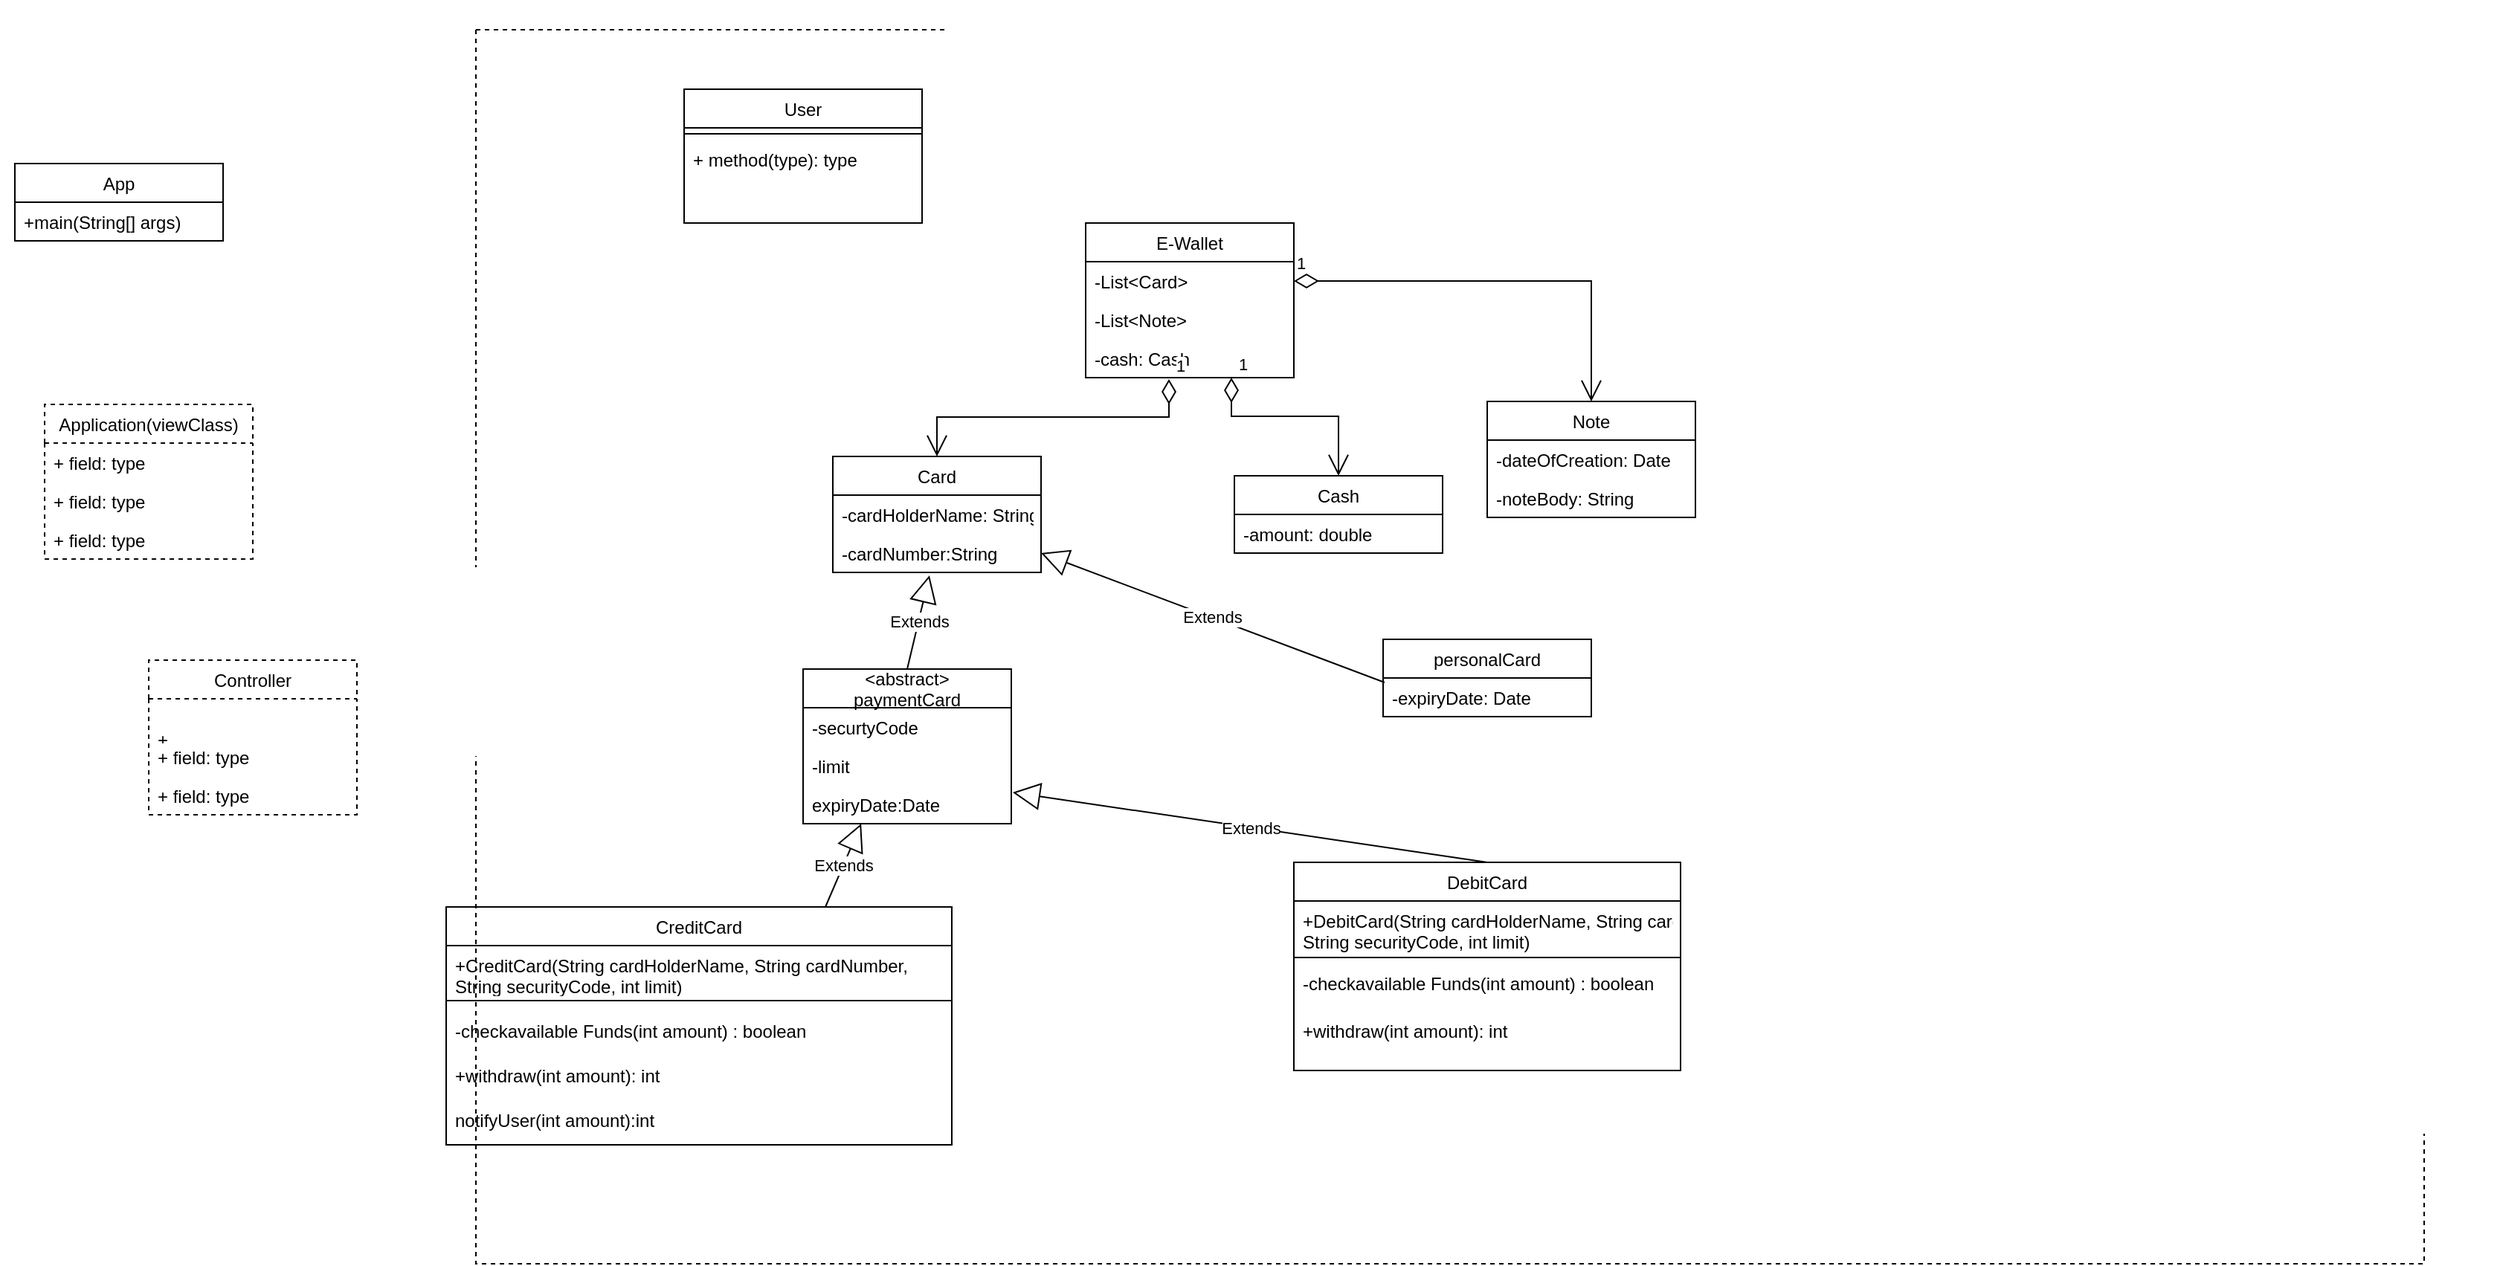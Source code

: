 <mxfile version="17.4.0" type="device"><diagram id="SriO0tikRZakyH3GUwJB" name="Page-1"><mxGraphModel dx="2512" dy="791" grid="1" gridSize="10" guides="1" tooltips="1" connect="1" arrows="1" fold="1" page="1" pageScale="1" pageWidth="850" pageHeight="1100" math="0" shadow="0"><root><mxCell id="0"/><mxCell id="1" parent="0"/><mxCell id="o3du1lpr4IwWs8fPAXoU-64" value="" style="group" vertex="1" connectable="0" parent="1"><mxGeometry x="-710" width="1680" height="850" as="geometry"/></mxCell><mxCell id="o3du1lpr4IwWs8fPAXoU-21" value="DebitCard" style="swimlane;fontStyle=0;childLayout=stackLayout;horizontal=1;startSize=26;fillColor=none;horizontalStack=0;resizeParent=1;resizeParentMax=0;resizeLast=0;collapsible=1;marginBottom=0;" vertex="1" parent="o3du1lpr4IwWs8fPAXoU-64"><mxGeometry x="870" y="580" width="260" height="140" as="geometry"/></mxCell><mxCell id="o3du1lpr4IwWs8fPAXoU-23" value="+DebitCard(String cardHolderName, String cardNumber,&#xA;String securityCode, int limit)" style="text;strokeColor=none;fillColor=none;align=left;verticalAlign=top;spacingLeft=4;spacingRight=4;overflow=hidden;rotatable=0;points=[[0,0.5],[1,0.5]];portConstraint=eastwest;" vertex="1" parent="o3du1lpr4IwWs8fPAXoU-21"><mxGeometry y="26" width="260" height="34" as="geometry"/></mxCell><mxCell id="o3du1lpr4IwWs8fPAXoU-47" value="" style="line;strokeWidth=1;fillColor=none;align=left;verticalAlign=middle;spacingTop=-1;spacingLeft=3;spacingRight=3;rotatable=0;labelPosition=right;points=[];portConstraint=eastwest;" vertex="1" parent="o3du1lpr4IwWs8fPAXoU-21"><mxGeometry y="60" width="260" height="8" as="geometry"/></mxCell><mxCell id="o3du1lpr4IwWs8fPAXoU-24" value="-checkavailable Funds(int amount) : boolean" style="text;strokeColor=none;fillColor=none;align=left;verticalAlign=top;spacingLeft=4;spacingRight=4;overflow=hidden;rotatable=0;points=[[0,0.5],[1,0.5]];portConstraint=eastwest;" vertex="1" parent="o3du1lpr4IwWs8fPAXoU-21"><mxGeometry y="68" width="260" height="32" as="geometry"/></mxCell><mxCell id="o3du1lpr4IwWs8fPAXoU-49" value="+withdraw(int amount): int" style="text;strokeColor=none;fillColor=none;align=left;verticalAlign=top;spacingLeft=4;spacingRight=4;overflow=hidden;rotatable=0;points=[[0,0.5],[1,0.5]];portConstraint=eastwest;" vertex="1" parent="o3du1lpr4IwWs8fPAXoU-21"><mxGeometry y="100" width="260" height="40" as="geometry"/></mxCell><mxCell id="o3du1lpr4IwWs8fPAXoU-29" value="personalCard" style="swimlane;fontStyle=0;childLayout=stackLayout;horizontal=1;startSize=26;fillColor=none;horizontalStack=0;resizeParent=1;resizeParentMax=0;resizeLast=0;collapsible=1;marginBottom=0;" vertex="1" parent="o3du1lpr4IwWs8fPAXoU-64"><mxGeometry x="930" y="430" width="140" height="52" as="geometry"/></mxCell><mxCell id="o3du1lpr4IwWs8fPAXoU-31" value="-expiryDate: Date" style="text;strokeColor=none;fillColor=none;align=left;verticalAlign=top;spacingLeft=4;spacingRight=4;overflow=hidden;rotatable=0;points=[[0,0.5],[1,0.5]];portConstraint=eastwest;" vertex="1" parent="o3du1lpr4IwWs8fPAXoU-29"><mxGeometry y="26" width="140" height="26" as="geometry"/></mxCell><mxCell id="o3du1lpr4IwWs8fPAXoU-33" value="&lt;abstract&gt;&#xA;paymentCard" style="swimlane;fontStyle=0;childLayout=stackLayout;horizontal=1;startSize=26;fillColor=none;horizontalStack=0;resizeParent=1;resizeParentMax=0;resizeLast=0;collapsible=1;marginBottom=0;" vertex="1" parent="o3du1lpr4IwWs8fPAXoU-64"><mxGeometry x="540" y="450" width="140" height="104" as="geometry"/></mxCell><mxCell id="o3du1lpr4IwWs8fPAXoU-36" value="-securtyCode" style="text;strokeColor=none;fillColor=none;align=left;verticalAlign=top;spacingLeft=4;spacingRight=4;overflow=hidden;rotatable=0;points=[[0,0.5],[1,0.5]];portConstraint=eastwest;" vertex="1" parent="o3du1lpr4IwWs8fPAXoU-33"><mxGeometry y="26" width="140" height="26" as="geometry"/></mxCell><mxCell id="o3du1lpr4IwWs8fPAXoU-50" value="-limit" style="text;strokeColor=none;fillColor=none;align=left;verticalAlign=top;spacingLeft=4;spacingRight=4;overflow=hidden;rotatable=0;points=[[0,0.5],[1,0.5]];portConstraint=eastwest;" vertex="1" parent="o3du1lpr4IwWs8fPAXoU-33"><mxGeometry y="52" width="140" height="26" as="geometry"/></mxCell><mxCell id="o3du1lpr4IwWs8fPAXoU-59" value="expiryDate:Date" style="text;strokeColor=none;fillColor=none;align=left;verticalAlign=top;spacingLeft=4;spacingRight=4;overflow=hidden;rotatable=0;points=[[0,0.5],[1,0.5]];portConstraint=eastwest;" vertex="1" parent="o3du1lpr4IwWs8fPAXoU-33"><mxGeometry y="78" width="140" height="26" as="geometry"/></mxCell><mxCell id="o3du1lpr4IwWs8fPAXoU-42" value="User" style="swimlane;fontStyle=0;align=center;verticalAlign=top;childLayout=stackLayout;horizontal=1;startSize=26;horizontalStack=0;resizeParent=1;resizeParentMax=0;resizeLast=0;collapsible=1;marginBottom=0;" vertex="1" parent="o3du1lpr4IwWs8fPAXoU-64"><mxGeometry x="460" y="60" width="160" height="90" as="geometry"/></mxCell><mxCell id="o3du1lpr4IwWs8fPAXoU-44" value="" style="line;strokeWidth=1;fillColor=none;align=left;verticalAlign=middle;spacingTop=-1;spacingLeft=3;spacingRight=3;rotatable=0;labelPosition=right;points=[];portConstraint=eastwest;" vertex="1" parent="o3du1lpr4IwWs8fPAXoU-42"><mxGeometry y="26" width="160" height="8" as="geometry"/></mxCell><mxCell id="o3du1lpr4IwWs8fPAXoU-45" value="+ method(type): type" style="text;strokeColor=none;fillColor=none;align=left;verticalAlign=top;spacingLeft=4;spacingRight=4;overflow=hidden;rotatable=0;points=[[0,0.5],[1,0.5]];portConstraint=eastwest;" vertex="1" parent="o3du1lpr4IwWs8fPAXoU-42"><mxGeometry y="34" width="160" height="56" as="geometry"/></mxCell><mxCell id="o3du1lpr4IwWs8fPAXoU-1" value="App" style="swimlane;fontStyle=0;childLayout=stackLayout;horizontal=1;startSize=26;fillColor=none;horizontalStack=0;resizeParent=1;resizeParentMax=0;resizeLast=0;collapsible=1;marginBottom=0;" vertex="1" parent="o3du1lpr4IwWs8fPAXoU-64"><mxGeometry x="10" y="110" width="140" height="52" as="geometry"/></mxCell><mxCell id="o3du1lpr4IwWs8fPAXoU-2" value="+main(String[] args)" style="text;strokeColor=none;fillColor=none;align=left;verticalAlign=top;spacingLeft=4;spacingRight=4;overflow=hidden;rotatable=0;points=[[0,0.5],[1,0.5]];portConstraint=eastwest;" vertex="1" parent="o3du1lpr4IwWs8fPAXoU-1"><mxGeometry y="26" width="140" height="26" as="geometry"/></mxCell><mxCell id="o3du1lpr4IwWs8fPAXoU-61" value="" style="swimlane;startSize=0;dashed=1;" vertex="1" parent="o3du1lpr4IwWs8fPAXoU-64"><mxGeometry x="320" y="20" width="1310" height="830" as="geometry"/></mxCell><mxCell id="o3du1lpr4IwWs8fPAXoU-13" value="Cash" style="swimlane;fontStyle=0;childLayout=stackLayout;horizontal=1;startSize=26;fillColor=none;horizontalStack=0;resizeParent=1;resizeParentMax=0;resizeLast=0;collapsible=1;marginBottom=0;" vertex="1" parent="o3du1lpr4IwWs8fPAXoU-61"><mxGeometry x="510" y="300" width="140" height="52" as="geometry"/></mxCell><mxCell id="o3du1lpr4IwWs8fPAXoU-14" value="-amount: double" style="text;strokeColor=none;fillColor=none;align=left;verticalAlign=top;spacingLeft=4;spacingRight=4;overflow=hidden;rotatable=0;points=[[0,0.5],[1,0.5]];portConstraint=eastwest;" vertex="1" parent="o3du1lpr4IwWs8fPAXoU-13"><mxGeometry y="26" width="140" height="26" as="geometry"/></mxCell><mxCell id="o3du1lpr4IwWs8fPAXoU-5" value="E-Wallet" style="swimlane;fontStyle=0;childLayout=stackLayout;horizontal=1;startSize=26;fillColor=none;horizontalStack=0;resizeParent=1;resizeParentMax=0;resizeLast=0;collapsible=1;marginBottom=0;" vertex="1" parent="o3du1lpr4IwWs8fPAXoU-61"><mxGeometry x="410" y="130" width="140" height="104" as="geometry"/></mxCell><mxCell id="o3du1lpr4IwWs8fPAXoU-6" value="-List&lt;Card&gt;" style="text;strokeColor=none;fillColor=none;align=left;verticalAlign=top;spacingLeft=4;spacingRight=4;overflow=hidden;rotatable=0;points=[[0,0.5],[1,0.5]];portConstraint=eastwest;" vertex="1" parent="o3du1lpr4IwWs8fPAXoU-5"><mxGeometry y="26" width="140" height="26" as="geometry"/></mxCell><mxCell id="o3du1lpr4IwWs8fPAXoU-7" value="-List&lt;Note&gt;" style="text;strokeColor=none;fillColor=none;align=left;verticalAlign=top;spacingLeft=4;spacingRight=4;overflow=hidden;rotatable=0;points=[[0,0.5],[1,0.5]];portConstraint=eastwest;" vertex="1" parent="o3du1lpr4IwWs8fPAXoU-5"><mxGeometry y="52" width="140" height="26" as="geometry"/></mxCell><mxCell id="o3du1lpr4IwWs8fPAXoU-8" value="-cash: Cash" style="text;strokeColor=none;fillColor=none;align=left;verticalAlign=top;spacingLeft=4;spacingRight=4;overflow=hidden;rotatable=0;points=[[0,0.5],[1,0.5]];portConstraint=eastwest;" vertex="1" parent="o3du1lpr4IwWs8fPAXoU-5"><mxGeometry y="78" width="140" height="26" as="geometry"/></mxCell><mxCell id="o3du1lpr4IwWs8fPAXoU-9" value="Card" style="swimlane;fontStyle=0;childLayout=stackLayout;horizontal=1;startSize=26;fillColor=none;horizontalStack=0;resizeParent=1;resizeParentMax=0;resizeLast=0;collapsible=1;marginBottom=0;" vertex="1" parent="o3du1lpr4IwWs8fPAXoU-61"><mxGeometry x="240" y="287" width="140" height="78" as="geometry"/></mxCell><mxCell id="o3du1lpr4IwWs8fPAXoU-10" value="-cardHolderName: String" style="text;strokeColor=none;fillColor=none;align=left;verticalAlign=top;spacingLeft=4;spacingRight=4;overflow=hidden;rotatable=0;points=[[0,0.5],[1,0.5]];portConstraint=eastwest;" vertex="1" parent="o3du1lpr4IwWs8fPAXoU-9"><mxGeometry y="26" width="140" height="26" as="geometry"/></mxCell><mxCell id="o3du1lpr4IwWs8fPAXoU-11" value="-cardNumber:String" style="text;strokeColor=none;fillColor=none;align=left;verticalAlign=top;spacingLeft=4;spacingRight=4;overflow=hidden;rotatable=0;points=[[0,0.5],[1,0.5]];portConstraint=eastwest;" vertex="1" parent="o3du1lpr4IwWs8fPAXoU-9"><mxGeometry y="52" width="140" height="26" as="geometry"/></mxCell><mxCell id="o3du1lpr4IwWs8fPAXoU-68" value="1" style="endArrow=open;html=1;endSize=12;startArrow=diamondThin;startSize=14;startFill=0;edgeStyle=orthogonalEdgeStyle;align=left;verticalAlign=bottom;rounded=0;exitX=0.4;exitY=1.038;exitDx=0;exitDy=0;exitPerimeter=0;entryX=0.5;entryY=0;entryDx=0;entryDy=0;" edge="1" parent="o3du1lpr4IwWs8fPAXoU-61" source="o3du1lpr4IwWs8fPAXoU-8" target="o3du1lpr4IwWs8fPAXoU-9"><mxGeometry x="-1" y="3" relative="1" as="geometry"><mxPoint x="250" y="330" as="sourcePoint"/><mxPoint x="410" y="330" as="targetPoint"/></mxGeometry></mxCell><mxCell id="o3du1lpr4IwWs8fPAXoU-69" value="1" style="endArrow=open;html=1;endSize=12;startArrow=diamondThin;startSize=14;startFill=0;edgeStyle=orthogonalEdgeStyle;align=left;verticalAlign=bottom;rounded=0;entryX=0.5;entryY=0;entryDx=0;entryDy=0;" edge="1" parent="o3du1lpr4IwWs8fPAXoU-61" source="o3du1lpr4IwWs8fPAXoU-8" target="o3du1lpr4IwWs8fPAXoU-13"><mxGeometry x="-1" y="3" relative="1" as="geometry"><mxPoint x="250" y="330" as="sourcePoint"/><mxPoint x="410" y="330" as="targetPoint"/><Array as="points"><mxPoint x="508" y="260"/><mxPoint x="580" y="260"/></Array></mxGeometry></mxCell><mxCell id="o3du1lpr4IwWs8fPAXoU-25" value="Note" style="swimlane;fontStyle=0;childLayout=stackLayout;horizontal=1;startSize=26;fillColor=none;horizontalStack=0;resizeParent=1;resizeParentMax=0;resizeLast=0;collapsible=1;marginBottom=0;" vertex="1" parent="o3du1lpr4IwWs8fPAXoU-61"><mxGeometry x="680" y="250" width="140" height="78" as="geometry"/></mxCell><mxCell id="o3du1lpr4IwWs8fPAXoU-26" value="-dateOfCreation: Date" style="text;strokeColor=none;fillColor=none;align=left;verticalAlign=top;spacingLeft=4;spacingRight=4;overflow=hidden;rotatable=0;points=[[0,0.5],[1,0.5]];portConstraint=eastwest;" vertex="1" parent="o3du1lpr4IwWs8fPAXoU-25"><mxGeometry y="26" width="140" height="26" as="geometry"/></mxCell><mxCell id="o3du1lpr4IwWs8fPAXoU-27" value="-noteBody: String" style="text;strokeColor=none;fillColor=none;align=left;verticalAlign=top;spacingLeft=4;spacingRight=4;overflow=hidden;rotatable=0;points=[[0,0.5],[1,0.5]];portConstraint=eastwest;" vertex="1" parent="o3du1lpr4IwWs8fPAXoU-25"><mxGeometry y="52" width="140" height="26" as="geometry"/></mxCell><mxCell id="o3du1lpr4IwWs8fPAXoU-74" value="1" style="endArrow=open;html=1;endSize=12;startArrow=diamondThin;startSize=14;startFill=0;edgeStyle=orthogonalEdgeStyle;align=left;verticalAlign=bottom;rounded=0;exitX=1;exitY=0.5;exitDx=0;exitDy=0;" edge="1" parent="o3du1lpr4IwWs8fPAXoU-61" source="o3du1lpr4IwWs8fPAXoU-6" target="o3du1lpr4IwWs8fPAXoU-25"><mxGeometry x="-1" y="3" relative="1" as="geometry"><mxPoint x="590" y="160" as="sourcePoint"/><mxPoint x="750" y="160" as="targetPoint"/></mxGeometry></mxCell><mxCell id="o3du1lpr4IwWs8fPAXoU-17" value="CreditCard" style="swimlane;fontStyle=0;childLayout=stackLayout;horizontal=1;startSize=26;fillColor=none;horizontalStack=0;resizeParent=1;resizeParentMax=0;resizeLast=0;collapsible=1;marginBottom=0;" vertex="1" parent="o3du1lpr4IwWs8fPAXoU-61"><mxGeometry x="-20" y="590" width="340" height="160" as="geometry"/></mxCell><mxCell id="o3du1lpr4IwWs8fPAXoU-57" value="+CreditCard(String cardHolderName, String cardNumber,&#xA;String securityCode, int limit)" style="text;strokeColor=none;fillColor=none;align=left;verticalAlign=top;spacingLeft=4;spacingRight=4;overflow=hidden;rotatable=0;points=[[0,0.5],[1,0.5]];portConstraint=eastwest;" vertex="1" parent="o3du1lpr4IwWs8fPAXoU-17"><mxGeometry y="26" width="340" height="30" as="geometry"/></mxCell><mxCell id="o3du1lpr4IwWs8fPAXoU-51" value="" style="line;strokeWidth=1;fillColor=none;align=left;verticalAlign=middle;spacingTop=-1;spacingLeft=3;spacingRight=3;rotatable=0;labelPosition=right;points=[];portConstraint=eastwest;" vertex="1" parent="o3du1lpr4IwWs8fPAXoU-17"><mxGeometry y="56" width="340" height="14" as="geometry"/></mxCell><mxCell id="o3du1lpr4IwWs8fPAXoU-52" value="-checkavailable Funds(int amount) : boolean" style="text;strokeColor=none;fillColor=none;align=left;verticalAlign=top;spacingLeft=4;spacingRight=4;overflow=hidden;rotatable=0;points=[[0,0.5],[1,0.5]];portConstraint=eastwest;" vertex="1" parent="o3du1lpr4IwWs8fPAXoU-17"><mxGeometry y="70" width="340" height="30" as="geometry"/></mxCell><mxCell id="o3du1lpr4IwWs8fPAXoU-53" value="+withdraw(int amount): int" style="text;strokeColor=none;fillColor=none;align=left;verticalAlign=top;spacingLeft=4;spacingRight=4;overflow=hidden;rotatable=0;points=[[0,0.5],[1,0.5]];portConstraint=eastwest;" vertex="1" parent="o3du1lpr4IwWs8fPAXoU-17"><mxGeometry y="100" width="340" height="30" as="geometry"/></mxCell><mxCell id="o3du1lpr4IwWs8fPAXoU-54" value="notifyUser(int amount):int" style="text;strokeColor=none;fillColor=none;align=left;verticalAlign=top;spacingLeft=4;spacingRight=4;overflow=hidden;rotatable=0;points=[[0,0.5],[1,0.5]];portConstraint=eastwest;" vertex="1" parent="o3du1lpr4IwWs8fPAXoU-17"><mxGeometry y="130" width="340" height="30" as="geometry"/></mxCell><mxCell id="o3du1lpr4IwWs8fPAXoU-75" value="Extends" style="endArrow=block;endSize=16;endFill=0;html=1;rounded=0;exitX=0.5;exitY=0;exitDx=0;exitDy=0;entryX=0.464;entryY=1.077;entryDx=0;entryDy=0;entryPerimeter=0;" edge="1" parent="o3du1lpr4IwWs8fPAXoU-64" source="o3du1lpr4IwWs8fPAXoU-33" target="o3du1lpr4IwWs8fPAXoU-11"><mxGeometry width="160" relative="1" as="geometry"><mxPoint x="570" y="360" as="sourcePoint"/><mxPoint x="730" y="360" as="targetPoint"/></mxGeometry></mxCell><mxCell id="o3du1lpr4IwWs8fPAXoU-76" value="Extends" style="endArrow=block;endSize=16;endFill=0;html=1;rounded=0;exitX=0.007;exitY=0.115;exitDx=0;exitDy=0;entryX=1;entryY=0.5;entryDx=0;entryDy=0;exitPerimeter=0;" edge="1" parent="o3du1lpr4IwWs8fPAXoU-64" source="o3du1lpr4IwWs8fPAXoU-31" target="o3du1lpr4IwWs8fPAXoU-11"><mxGeometry width="160" relative="1" as="geometry"><mxPoint x="-70" y="450" as="sourcePoint"/><mxPoint x="-55.04" y="397.002" as="targetPoint"/></mxGeometry></mxCell><mxCell id="o3du1lpr4IwWs8fPAXoU-77" value="Extends" style="endArrow=block;endSize=16;endFill=0;html=1;rounded=0;exitX=0.75;exitY=0;exitDx=0;exitDy=0;entryX=0.279;entryY=1;entryDx=0;entryDy=0;entryPerimeter=0;" edge="1" parent="o3du1lpr4IwWs8fPAXoU-64" source="o3du1lpr4IwWs8fPAXoU-17" target="o3du1lpr4IwWs8fPAXoU-59"><mxGeometry width="160" relative="1" as="geometry"><mxPoint x="910.98" y="586.99" as="sourcePoint"/><mxPoint x="680" y="510" as="targetPoint"/></mxGeometry></mxCell><mxCell id="o3du1lpr4IwWs8fPAXoU-78" value="Extends" style="endArrow=block;endSize=16;endFill=0;html=1;rounded=0;exitX=0.5;exitY=0;exitDx=0;exitDy=0;entryX=1.007;entryY=0.192;entryDx=0;entryDy=0;entryPerimeter=0;" edge="1" parent="o3du1lpr4IwWs8fPAXoU-64" source="o3du1lpr4IwWs8fPAXoU-21" target="o3du1lpr4IwWs8fPAXoU-59"><mxGeometry width="160" relative="1" as="geometry"><mxPoint x="-125" y="620" as="sourcePoint"/><mxPoint x="-100.94" y="554" as="targetPoint"/></mxGeometry></mxCell><mxCell id="o3du1lpr4IwWs8fPAXoU-79" value="Application(viewClass)" style="swimlane;fontStyle=0;childLayout=stackLayout;horizontal=1;startSize=26;fillColor=none;horizontalStack=0;resizeParent=1;resizeParentMax=0;resizeLast=0;collapsible=1;marginBottom=0;dashed=1;" vertex="1" parent="o3du1lpr4IwWs8fPAXoU-64"><mxGeometry x="30" y="272" width="140" height="104" as="geometry"/></mxCell><mxCell id="o3du1lpr4IwWs8fPAXoU-80" value="+ field: type" style="text;strokeColor=none;fillColor=none;align=left;verticalAlign=top;spacingLeft=4;spacingRight=4;overflow=hidden;rotatable=0;points=[[0,0.5],[1,0.5]];portConstraint=eastwest;dashed=1;" vertex="1" parent="o3du1lpr4IwWs8fPAXoU-79"><mxGeometry y="26" width="140" height="26" as="geometry"/></mxCell><mxCell id="o3du1lpr4IwWs8fPAXoU-81" value="+ field: type" style="text;strokeColor=none;fillColor=none;align=left;verticalAlign=top;spacingLeft=4;spacingRight=4;overflow=hidden;rotatable=0;points=[[0,0.5],[1,0.5]];portConstraint=eastwest;dashed=1;" vertex="1" parent="o3du1lpr4IwWs8fPAXoU-79"><mxGeometry y="52" width="140" height="26" as="geometry"/></mxCell><mxCell id="o3du1lpr4IwWs8fPAXoU-82" value="+ field: type" style="text;strokeColor=none;fillColor=none;align=left;verticalAlign=top;spacingLeft=4;spacingRight=4;overflow=hidden;rotatable=0;points=[[0,0.5],[1,0.5]];portConstraint=eastwest;dashed=1;" vertex="1" parent="o3du1lpr4IwWs8fPAXoU-79"><mxGeometry y="78" width="140" height="26" as="geometry"/></mxCell><mxCell id="o3du1lpr4IwWs8fPAXoU-83" value="Controller" style="swimlane;fontStyle=0;childLayout=stackLayout;horizontal=1;startSize=26;fillColor=none;horizontalStack=0;resizeParent=1;resizeParentMax=0;resizeLast=0;collapsible=1;marginBottom=0;dashed=1;" vertex="1" parent="o3du1lpr4IwWs8fPAXoU-64"><mxGeometry x="100" y="444" width="140" height="104" as="geometry"/></mxCell><mxCell id="o3du1lpr4IwWs8fPAXoU-84" value="&#xA;+" style="text;strokeColor=none;fillColor=none;align=left;verticalAlign=top;spacingLeft=4;spacingRight=4;overflow=hidden;rotatable=0;points=[[0,0.5],[1,0.5]];portConstraint=eastwest;dashed=1;" vertex="1" parent="o3du1lpr4IwWs8fPAXoU-83"><mxGeometry y="26" width="140" height="26" as="geometry"/></mxCell><mxCell id="o3du1lpr4IwWs8fPAXoU-85" value="+ field: type" style="text;strokeColor=none;fillColor=none;align=left;verticalAlign=top;spacingLeft=4;spacingRight=4;overflow=hidden;rotatable=0;points=[[0,0.5],[1,0.5]];portConstraint=eastwest;dashed=1;" vertex="1" parent="o3du1lpr4IwWs8fPAXoU-83"><mxGeometry y="52" width="140" height="26" as="geometry"/></mxCell><mxCell id="o3du1lpr4IwWs8fPAXoU-86" value="+ field: type" style="text;strokeColor=none;fillColor=none;align=left;verticalAlign=top;spacingLeft=4;spacingRight=4;overflow=hidden;rotatable=0;points=[[0,0.5],[1,0.5]];portConstraint=eastwest;dashed=1;" vertex="1" parent="o3du1lpr4IwWs8fPAXoU-83"><mxGeometry y="78" width="140" height="26" as="geometry"/></mxCell></root></mxGraphModel></diagram></mxfile>